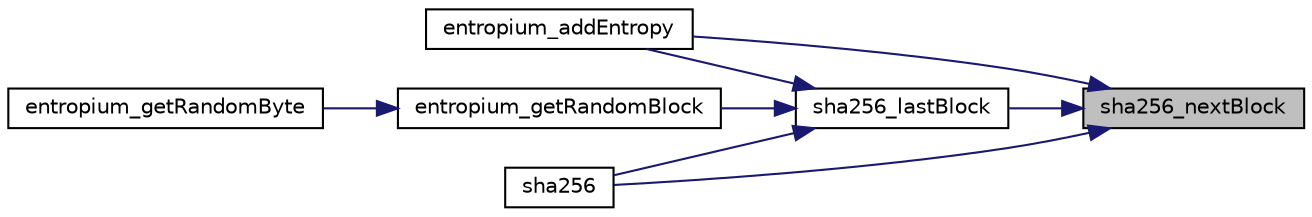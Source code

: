 digraph "sha256_nextBlock"
{
 // INTERACTIVE_SVG=YES
 // LATEX_PDF_SIZE
  bgcolor="transparent";
  edge [fontname="Helvetica",fontsize="10",labelfontname="Helvetica",labelfontsize="10"];
  node [fontname="Helvetica",fontsize="10",shape=record];
  rankdir="RL";
  Node1 [label="sha256_nextBlock",height=0.2,width=0.4,color="black", fillcolor="grey75", style="filled", fontcolor="black",tooltip="update the context with a given block"];
  Node1 -> Node2 [dir="back",color="midnightblue",fontsize="10",style="solid",fontname="Helvetica"];
  Node2 [label="entropium_addEntropy",height=0.2,width=0.4,color="black",URL="$entropium_8c.html#aceb838321ef373e5a1a4a8ed53a0cc8e",tooltip="add entropy to the prng"];
  Node1 -> Node3 [dir="back",color="midnightblue",fontsize="10",style="solid",fontname="Helvetica"];
  Node3 [label="sha256",height=0.2,width=0.4,color="black",URL="$sha256_8c.html#a84fa1efd3a46c31896dced1f226d3f25",tooltip="simple SHA-256 hashing function for direct hashing"];
  Node1 -> Node4 [dir="back",color="midnightblue",fontsize="10",style="solid",fontname="Helvetica"];
  Node4 [label="sha256_lastBlock",height=0.2,width=0.4,color="black",URL="$sha256_8c.html#a5837f901296887d759c2698866748d25",tooltip="function to process the last block being hashed"];
  Node4 -> Node2 [dir="back",color="midnightblue",fontsize="10",style="solid",fontname="Helvetica"];
  Node4 -> Node5 [dir="back",color="midnightblue",fontsize="10",style="solid",fontname="Helvetica"];
  Node5 [label="entropium_getRandomBlock",height=0.2,width=0.4,color="black",URL="$entropium_8c.html#a95d14d8c2bb18d26216b82f467eefb03",tooltip="generate a fixed size block of random data"];
  Node5 -> Node6 [dir="back",color="midnightblue",fontsize="10",style="solid",fontname="Helvetica"];
  Node6 [label="entropium_getRandomByte",height=0.2,width=0.4,color="black",URL="$entropium_8c.html#aa1d70e6b1140fe37cd20d2aab88fdcf8",tooltip="get a single byte of random data"];
  Node4 -> Node3 [dir="back",color="midnightblue",fontsize="10",style="solid",fontname="Helvetica"];
}
